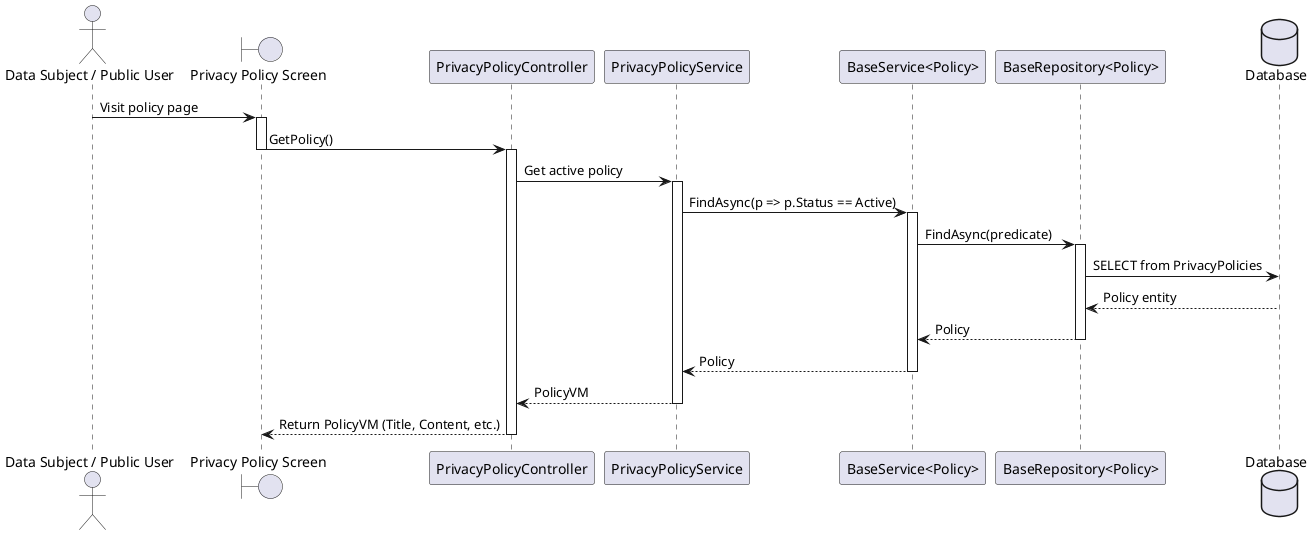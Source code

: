 @startuml
actor "Data Subject / Public User" as User
boundary "Privacy Policy Screen" as Screen
participant "PrivacyPolicyController" as Controller
participant "PrivacyPolicyService" as Service
participant "BaseService<Policy>" as BaseService
participant "BaseRepository<Policy>" as BaseRepo
database "Database" as DB

User -> Screen : Visit policy page
activate Screen
Screen -> Controller : GetPolicy()
deactivate Screen
activate Controller

Controller -> Service : Get active policy
activate Service

Service -> BaseService : FindAsync(p => p.Status == Active)
activate BaseService
BaseService -> BaseRepo : FindAsync(predicate)
activate BaseRepo
BaseRepo -> DB : SELECT from PrivacyPolicies
DB --> BaseRepo : Policy entity
BaseRepo --> BaseService : Policy
deactivate BaseRepo
BaseService --> Service : Policy
deactivate BaseService

Service --> Controller : PolicyVM
deactivate Service

Controller --> Screen : Return PolicyVM (Title, Content, etc.)
deactivate Controller
@enduml
